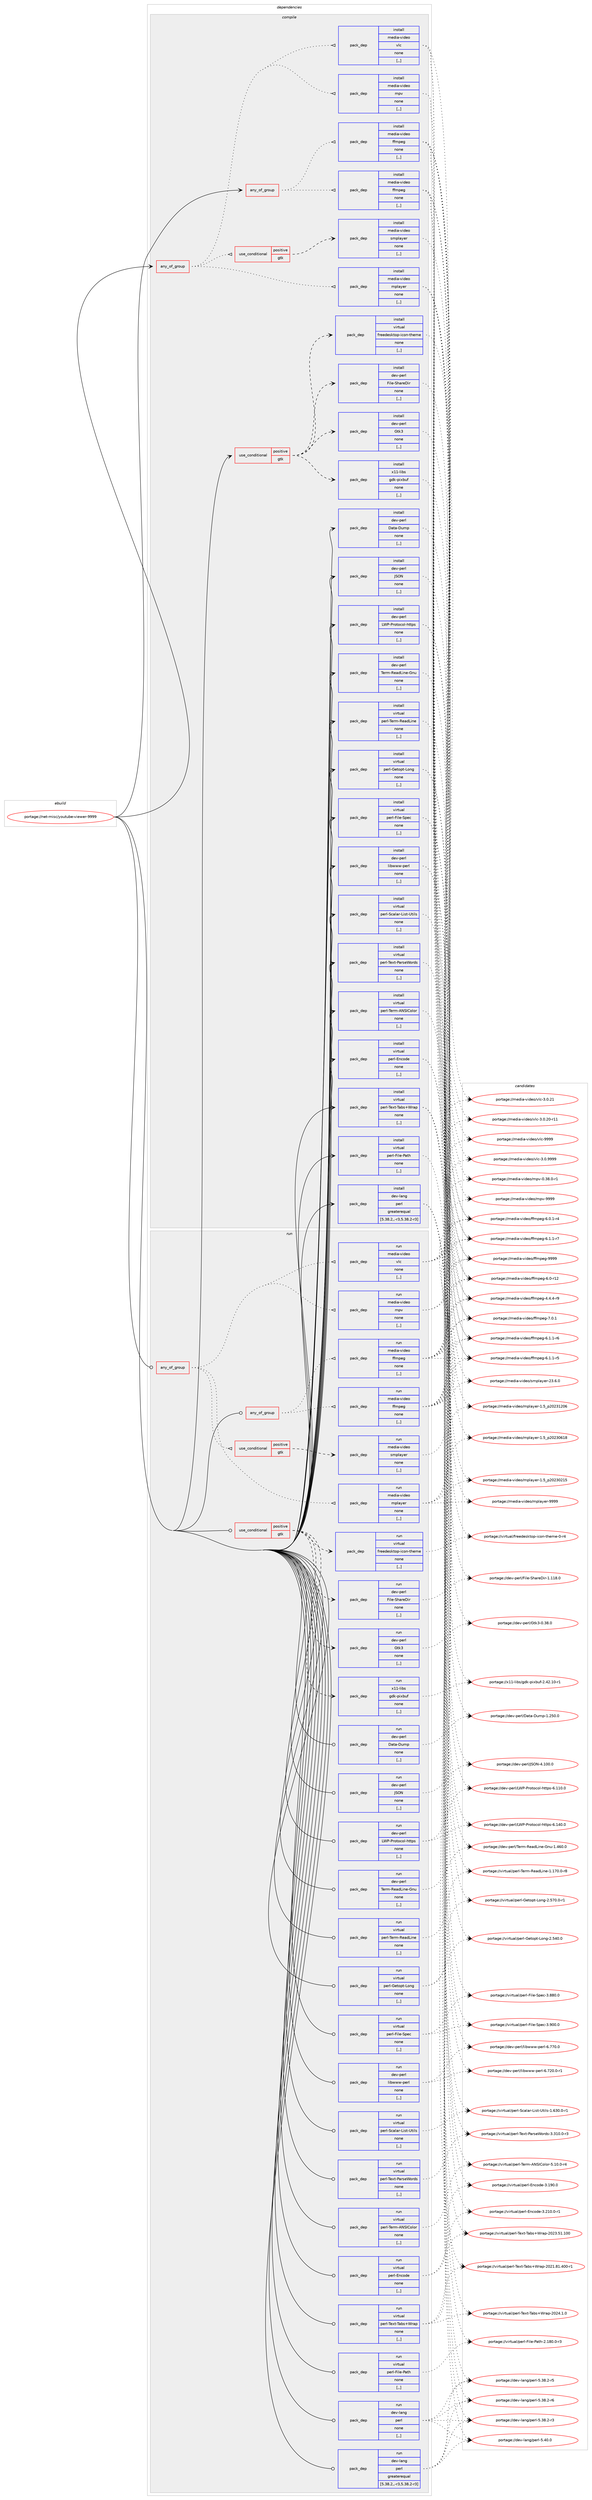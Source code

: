 digraph prolog {

# *************
# Graph options
# *************

newrank=true;
concentrate=true;
compound=true;
graph [rankdir=LR,fontname=Helvetica,fontsize=10,ranksep=1.5];#, ranksep=2.5, nodesep=0.2];
edge  [arrowhead=vee];
node  [fontname=Helvetica,fontsize=10];

# **********
# The ebuild
# **********

subgraph cluster_leftcol {
color=gray;
label=<<i>ebuild</i>>;
id [label="portage://net-misc/youtube-viewer-9999", color=red, width=4, href="../net-misc/youtube-viewer-9999.svg"];
}

# ****************
# The dependencies
# ****************

subgraph cluster_midcol {
color=gray;
label=<<i>dependencies</i>>;
subgraph cluster_compile {
fillcolor="#eeeeee";
style=filled;
label=<<i>compile</i>>;
subgraph any2546 {
dependency376221 [label=<<TABLE BORDER="0" CELLBORDER="1" CELLSPACING="0" CELLPADDING="4"><TR><TD CELLPADDING="10">any_of_group</TD></TR></TABLE>>, shape=none, color=red];subgraph pack274349 {
dependency376222 [label=<<TABLE BORDER="0" CELLBORDER="1" CELLSPACING="0" CELLPADDING="4" WIDTH="220"><TR><TD ROWSPAN="6" CELLPADDING="30">pack_dep</TD></TR><TR><TD WIDTH="110">install</TD></TR><TR><TD>media-video</TD></TR><TR><TD>ffmpeg</TD></TR><TR><TD>none</TD></TR><TR><TD>[,,]</TD></TR></TABLE>>, shape=none, color=blue];
}
dependency376221:e -> dependency376222:w [weight=20,style="dotted",arrowhead="oinv"];
subgraph pack274350 {
dependency376223 [label=<<TABLE BORDER="0" CELLBORDER="1" CELLSPACING="0" CELLPADDING="4" WIDTH="220"><TR><TD ROWSPAN="6" CELLPADDING="30">pack_dep</TD></TR><TR><TD WIDTH="110">install</TD></TR><TR><TD>media-video</TD></TR><TR><TD>ffmpeg</TD></TR><TR><TD>none</TD></TR><TR><TD>[,,]</TD></TR></TABLE>>, shape=none, color=blue];
}
dependency376221:e -> dependency376223:w [weight=20,style="dotted",arrowhead="oinv"];
}
id:e -> dependency376221:w [weight=20,style="solid",arrowhead="vee"];
subgraph any2547 {
dependency376224 [label=<<TABLE BORDER="0" CELLBORDER="1" CELLSPACING="0" CELLPADDING="4"><TR><TD CELLPADDING="10">any_of_group</TD></TR></TABLE>>, shape=none, color=red];subgraph pack274351 {
dependency376225 [label=<<TABLE BORDER="0" CELLBORDER="1" CELLSPACING="0" CELLPADDING="4" WIDTH="220"><TR><TD ROWSPAN="6" CELLPADDING="30">pack_dep</TD></TR><TR><TD WIDTH="110">install</TD></TR><TR><TD>media-video</TD></TR><TR><TD>mpv</TD></TR><TR><TD>none</TD></TR><TR><TD>[,,]</TD></TR></TABLE>>, shape=none, color=blue];
}
dependency376224:e -> dependency376225:w [weight=20,style="dotted",arrowhead="oinv"];
subgraph pack274352 {
dependency376226 [label=<<TABLE BORDER="0" CELLBORDER="1" CELLSPACING="0" CELLPADDING="4" WIDTH="220"><TR><TD ROWSPAN="6" CELLPADDING="30">pack_dep</TD></TR><TR><TD WIDTH="110">install</TD></TR><TR><TD>media-video</TD></TR><TR><TD>mplayer</TD></TR><TR><TD>none</TD></TR><TR><TD>[,,]</TD></TR></TABLE>>, shape=none, color=blue];
}
dependency376224:e -> dependency376226:w [weight=20,style="dotted",arrowhead="oinv"];
subgraph pack274353 {
dependency376227 [label=<<TABLE BORDER="0" CELLBORDER="1" CELLSPACING="0" CELLPADDING="4" WIDTH="220"><TR><TD ROWSPAN="6" CELLPADDING="30">pack_dep</TD></TR><TR><TD WIDTH="110">install</TD></TR><TR><TD>media-video</TD></TR><TR><TD>vlc</TD></TR><TR><TD>none</TD></TR><TR><TD>[,,]</TD></TR></TABLE>>, shape=none, color=blue];
}
dependency376224:e -> dependency376227:w [weight=20,style="dotted",arrowhead="oinv"];
subgraph cond99135 {
dependency376228 [label=<<TABLE BORDER="0" CELLBORDER="1" CELLSPACING="0" CELLPADDING="4"><TR><TD ROWSPAN="3" CELLPADDING="10">use_conditional</TD></TR><TR><TD>positive</TD></TR><TR><TD>gtk</TD></TR></TABLE>>, shape=none, color=red];
subgraph pack274354 {
dependency376229 [label=<<TABLE BORDER="0" CELLBORDER="1" CELLSPACING="0" CELLPADDING="4" WIDTH="220"><TR><TD ROWSPAN="6" CELLPADDING="30">pack_dep</TD></TR><TR><TD WIDTH="110">install</TD></TR><TR><TD>media-video</TD></TR><TR><TD>smplayer</TD></TR><TR><TD>none</TD></TR><TR><TD>[,,]</TD></TR></TABLE>>, shape=none, color=blue];
}
dependency376228:e -> dependency376229:w [weight=20,style="dashed",arrowhead="vee"];
}
dependency376224:e -> dependency376228:w [weight=20,style="dotted",arrowhead="oinv"];
}
id:e -> dependency376224:w [weight=20,style="solid",arrowhead="vee"];
subgraph cond99136 {
dependency376230 [label=<<TABLE BORDER="0" CELLBORDER="1" CELLSPACING="0" CELLPADDING="4"><TR><TD ROWSPAN="3" CELLPADDING="10">use_conditional</TD></TR><TR><TD>positive</TD></TR><TR><TD>gtk</TD></TR></TABLE>>, shape=none, color=red];
subgraph pack274355 {
dependency376231 [label=<<TABLE BORDER="0" CELLBORDER="1" CELLSPACING="0" CELLPADDING="4" WIDTH="220"><TR><TD ROWSPAN="6" CELLPADDING="30">pack_dep</TD></TR><TR><TD WIDTH="110">install</TD></TR><TR><TD>dev-perl</TD></TR><TR><TD>Gtk3</TD></TR><TR><TD>none</TD></TR><TR><TD>[,,]</TD></TR></TABLE>>, shape=none, color=blue];
}
dependency376230:e -> dependency376231:w [weight=20,style="dashed",arrowhead="vee"];
subgraph pack274356 {
dependency376232 [label=<<TABLE BORDER="0" CELLBORDER="1" CELLSPACING="0" CELLPADDING="4" WIDTH="220"><TR><TD ROWSPAN="6" CELLPADDING="30">pack_dep</TD></TR><TR><TD WIDTH="110">install</TD></TR><TR><TD>dev-perl</TD></TR><TR><TD>File-ShareDir</TD></TR><TR><TD>none</TD></TR><TR><TD>[,,]</TD></TR></TABLE>>, shape=none, color=blue];
}
dependency376230:e -> dependency376232:w [weight=20,style="dashed",arrowhead="vee"];
subgraph pack274357 {
dependency376233 [label=<<TABLE BORDER="0" CELLBORDER="1" CELLSPACING="0" CELLPADDING="4" WIDTH="220"><TR><TD ROWSPAN="6" CELLPADDING="30">pack_dep</TD></TR><TR><TD WIDTH="110">install</TD></TR><TR><TD>virtual</TD></TR><TR><TD>freedesktop-icon-theme</TD></TR><TR><TD>none</TD></TR><TR><TD>[,,]</TD></TR></TABLE>>, shape=none, color=blue];
}
dependency376230:e -> dependency376233:w [weight=20,style="dashed",arrowhead="vee"];
subgraph pack274358 {
dependency376234 [label=<<TABLE BORDER="0" CELLBORDER="1" CELLSPACING="0" CELLPADDING="4" WIDTH="220"><TR><TD ROWSPAN="6" CELLPADDING="30">pack_dep</TD></TR><TR><TD WIDTH="110">install</TD></TR><TR><TD>x11-libs</TD></TR><TR><TD>gdk-pixbuf</TD></TR><TR><TD>none</TD></TR><TR><TD>[,,]</TD></TR></TABLE>>, shape=none, color=blue];
}
dependency376230:e -> dependency376234:w [weight=20,style="dashed",arrowhead="vee"];
}
id:e -> dependency376230:w [weight=20,style="solid",arrowhead="vee"];
subgraph pack274359 {
dependency376235 [label=<<TABLE BORDER="0" CELLBORDER="1" CELLSPACING="0" CELLPADDING="4" WIDTH="220"><TR><TD ROWSPAN="6" CELLPADDING="30">pack_dep</TD></TR><TR><TD WIDTH="110">install</TD></TR><TR><TD>dev-lang</TD></TR><TR><TD>perl</TD></TR><TR><TD>greaterequal</TD></TR><TR><TD>[5.38.2,,-r3,5.38.2-r3]</TD></TR></TABLE>>, shape=none, color=blue];
}
id:e -> dependency376235:w [weight=20,style="solid",arrowhead="vee"];
subgraph pack274360 {
dependency376236 [label=<<TABLE BORDER="0" CELLBORDER="1" CELLSPACING="0" CELLPADDING="4" WIDTH="220"><TR><TD ROWSPAN="6" CELLPADDING="30">pack_dep</TD></TR><TR><TD WIDTH="110">install</TD></TR><TR><TD>dev-perl</TD></TR><TR><TD>Data-Dump</TD></TR><TR><TD>none</TD></TR><TR><TD>[,,]</TD></TR></TABLE>>, shape=none, color=blue];
}
id:e -> dependency376236:w [weight=20,style="solid",arrowhead="vee"];
subgraph pack274361 {
dependency376237 [label=<<TABLE BORDER="0" CELLBORDER="1" CELLSPACING="0" CELLPADDING="4" WIDTH="220"><TR><TD ROWSPAN="6" CELLPADDING="30">pack_dep</TD></TR><TR><TD WIDTH="110">install</TD></TR><TR><TD>dev-perl</TD></TR><TR><TD>JSON</TD></TR><TR><TD>none</TD></TR><TR><TD>[,,]</TD></TR></TABLE>>, shape=none, color=blue];
}
id:e -> dependency376237:w [weight=20,style="solid",arrowhead="vee"];
subgraph pack274362 {
dependency376238 [label=<<TABLE BORDER="0" CELLBORDER="1" CELLSPACING="0" CELLPADDING="4" WIDTH="220"><TR><TD ROWSPAN="6" CELLPADDING="30">pack_dep</TD></TR><TR><TD WIDTH="110">install</TD></TR><TR><TD>dev-perl</TD></TR><TR><TD>LWP-Protocol-https</TD></TR><TR><TD>none</TD></TR><TR><TD>[,,]</TD></TR></TABLE>>, shape=none, color=blue];
}
id:e -> dependency376238:w [weight=20,style="solid",arrowhead="vee"];
subgraph pack274363 {
dependency376239 [label=<<TABLE BORDER="0" CELLBORDER="1" CELLSPACING="0" CELLPADDING="4" WIDTH="220"><TR><TD ROWSPAN="6" CELLPADDING="30">pack_dep</TD></TR><TR><TD WIDTH="110">install</TD></TR><TR><TD>dev-perl</TD></TR><TR><TD>Term-ReadLine-Gnu</TD></TR><TR><TD>none</TD></TR><TR><TD>[,,]</TD></TR></TABLE>>, shape=none, color=blue];
}
id:e -> dependency376239:w [weight=20,style="solid",arrowhead="vee"];
subgraph pack274364 {
dependency376240 [label=<<TABLE BORDER="0" CELLBORDER="1" CELLSPACING="0" CELLPADDING="4" WIDTH="220"><TR><TD ROWSPAN="6" CELLPADDING="30">pack_dep</TD></TR><TR><TD WIDTH="110">install</TD></TR><TR><TD>dev-perl</TD></TR><TR><TD>libwww-perl</TD></TR><TR><TD>none</TD></TR><TR><TD>[,,]</TD></TR></TABLE>>, shape=none, color=blue];
}
id:e -> dependency376240:w [weight=20,style="solid",arrowhead="vee"];
subgraph pack274365 {
dependency376241 [label=<<TABLE BORDER="0" CELLBORDER="1" CELLSPACING="0" CELLPADDING="4" WIDTH="220"><TR><TD ROWSPAN="6" CELLPADDING="30">pack_dep</TD></TR><TR><TD WIDTH="110">install</TD></TR><TR><TD>virtual</TD></TR><TR><TD>perl-Encode</TD></TR><TR><TD>none</TD></TR><TR><TD>[,,]</TD></TR></TABLE>>, shape=none, color=blue];
}
id:e -> dependency376241:w [weight=20,style="solid",arrowhead="vee"];
subgraph pack274366 {
dependency376242 [label=<<TABLE BORDER="0" CELLBORDER="1" CELLSPACING="0" CELLPADDING="4" WIDTH="220"><TR><TD ROWSPAN="6" CELLPADDING="30">pack_dep</TD></TR><TR><TD WIDTH="110">install</TD></TR><TR><TD>virtual</TD></TR><TR><TD>perl-File-Path</TD></TR><TR><TD>none</TD></TR><TR><TD>[,,]</TD></TR></TABLE>>, shape=none, color=blue];
}
id:e -> dependency376242:w [weight=20,style="solid",arrowhead="vee"];
subgraph pack274367 {
dependency376243 [label=<<TABLE BORDER="0" CELLBORDER="1" CELLSPACING="0" CELLPADDING="4" WIDTH="220"><TR><TD ROWSPAN="6" CELLPADDING="30">pack_dep</TD></TR><TR><TD WIDTH="110">install</TD></TR><TR><TD>virtual</TD></TR><TR><TD>perl-File-Spec</TD></TR><TR><TD>none</TD></TR><TR><TD>[,,]</TD></TR></TABLE>>, shape=none, color=blue];
}
id:e -> dependency376243:w [weight=20,style="solid",arrowhead="vee"];
subgraph pack274368 {
dependency376244 [label=<<TABLE BORDER="0" CELLBORDER="1" CELLSPACING="0" CELLPADDING="4" WIDTH="220"><TR><TD ROWSPAN="6" CELLPADDING="30">pack_dep</TD></TR><TR><TD WIDTH="110">install</TD></TR><TR><TD>virtual</TD></TR><TR><TD>perl-Getopt-Long</TD></TR><TR><TD>none</TD></TR><TR><TD>[,,]</TD></TR></TABLE>>, shape=none, color=blue];
}
id:e -> dependency376244:w [weight=20,style="solid",arrowhead="vee"];
subgraph pack274369 {
dependency376245 [label=<<TABLE BORDER="0" CELLBORDER="1" CELLSPACING="0" CELLPADDING="4" WIDTH="220"><TR><TD ROWSPAN="6" CELLPADDING="30">pack_dep</TD></TR><TR><TD WIDTH="110">install</TD></TR><TR><TD>virtual</TD></TR><TR><TD>perl-Scalar-List-Utils</TD></TR><TR><TD>none</TD></TR><TR><TD>[,,]</TD></TR></TABLE>>, shape=none, color=blue];
}
id:e -> dependency376245:w [weight=20,style="solid",arrowhead="vee"];
subgraph pack274370 {
dependency376246 [label=<<TABLE BORDER="0" CELLBORDER="1" CELLSPACING="0" CELLPADDING="4" WIDTH="220"><TR><TD ROWSPAN="6" CELLPADDING="30">pack_dep</TD></TR><TR><TD WIDTH="110">install</TD></TR><TR><TD>virtual</TD></TR><TR><TD>perl-Term-ANSIColor</TD></TR><TR><TD>none</TD></TR><TR><TD>[,,]</TD></TR></TABLE>>, shape=none, color=blue];
}
id:e -> dependency376246:w [weight=20,style="solid",arrowhead="vee"];
subgraph pack274371 {
dependency376247 [label=<<TABLE BORDER="0" CELLBORDER="1" CELLSPACING="0" CELLPADDING="4" WIDTH="220"><TR><TD ROWSPAN="6" CELLPADDING="30">pack_dep</TD></TR><TR><TD WIDTH="110">install</TD></TR><TR><TD>virtual</TD></TR><TR><TD>perl-Term-ReadLine</TD></TR><TR><TD>none</TD></TR><TR><TD>[,,]</TD></TR></TABLE>>, shape=none, color=blue];
}
id:e -> dependency376247:w [weight=20,style="solid",arrowhead="vee"];
subgraph pack274372 {
dependency376248 [label=<<TABLE BORDER="0" CELLBORDER="1" CELLSPACING="0" CELLPADDING="4" WIDTH="220"><TR><TD ROWSPAN="6" CELLPADDING="30">pack_dep</TD></TR><TR><TD WIDTH="110">install</TD></TR><TR><TD>virtual</TD></TR><TR><TD>perl-Text-ParseWords</TD></TR><TR><TD>none</TD></TR><TR><TD>[,,]</TD></TR></TABLE>>, shape=none, color=blue];
}
id:e -> dependency376248:w [weight=20,style="solid",arrowhead="vee"];
subgraph pack274373 {
dependency376249 [label=<<TABLE BORDER="0" CELLBORDER="1" CELLSPACING="0" CELLPADDING="4" WIDTH="220"><TR><TD ROWSPAN="6" CELLPADDING="30">pack_dep</TD></TR><TR><TD WIDTH="110">install</TD></TR><TR><TD>virtual</TD></TR><TR><TD>perl-Text-Tabs+Wrap</TD></TR><TR><TD>none</TD></TR><TR><TD>[,,]</TD></TR></TABLE>>, shape=none, color=blue];
}
id:e -> dependency376249:w [weight=20,style="solid",arrowhead="vee"];
}
subgraph cluster_compileandrun {
fillcolor="#eeeeee";
style=filled;
label=<<i>compile and run</i>>;
}
subgraph cluster_run {
fillcolor="#eeeeee";
style=filled;
label=<<i>run</i>>;
subgraph any2548 {
dependency376250 [label=<<TABLE BORDER="0" CELLBORDER="1" CELLSPACING="0" CELLPADDING="4"><TR><TD CELLPADDING="10">any_of_group</TD></TR></TABLE>>, shape=none, color=red];subgraph pack274374 {
dependency376251 [label=<<TABLE BORDER="0" CELLBORDER="1" CELLSPACING="0" CELLPADDING="4" WIDTH="220"><TR><TD ROWSPAN="6" CELLPADDING="30">pack_dep</TD></TR><TR><TD WIDTH="110">run</TD></TR><TR><TD>media-video</TD></TR><TR><TD>ffmpeg</TD></TR><TR><TD>none</TD></TR><TR><TD>[,,]</TD></TR></TABLE>>, shape=none, color=blue];
}
dependency376250:e -> dependency376251:w [weight=20,style="dotted",arrowhead="oinv"];
subgraph pack274375 {
dependency376252 [label=<<TABLE BORDER="0" CELLBORDER="1" CELLSPACING="0" CELLPADDING="4" WIDTH="220"><TR><TD ROWSPAN="6" CELLPADDING="30">pack_dep</TD></TR><TR><TD WIDTH="110">run</TD></TR><TR><TD>media-video</TD></TR><TR><TD>ffmpeg</TD></TR><TR><TD>none</TD></TR><TR><TD>[,,]</TD></TR></TABLE>>, shape=none, color=blue];
}
dependency376250:e -> dependency376252:w [weight=20,style="dotted",arrowhead="oinv"];
}
id:e -> dependency376250:w [weight=20,style="solid",arrowhead="odot"];
subgraph any2549 {
dependency376253 [label=<<TABLE BORDER="0" CELLBORDER="1" CELLSPACING="0" CELLPADDING="4"><TR><TD CELLPADDING="10">any_of_group</TD></TR></TABLE>>, shape=none, color=red];subgraph pack274376 {
dependency376254 [label=<<TABLE BORDER="0" CELLBORDER="1" CELLSPACING="0" CELLPADDING="4" WIDTH="220"><TR><TD ROWSPAN="6" CELLPADDING="30">pack_dep</TD></TR><TR><TD WIDTH="110">run</TD></TR><TR><TD>media-video</TD></TR><TR><TD>mpv</TD></TR><TR><TD>none</TD></TR><TR><TD>[,,]</TD></TR></TABLE>>, shape=none, color=blue];
}
dependency376253:e -> dependency376254:w [weight=20,style="dotted",arrowhead="oinv"];
subgraph pack274377 {
dependency376255 [label=<<TABLE BORDER="0" CELLBORDER="1" CELLSPACING="0" CELLPADDING="4" WIDTH="220"><TR><TD ROWSPAN="6" CELLPADDING="30">pack_dep</TD></TR><TR><TD WIDTH="110">run</TD></TR><TR><TD>media-video</TD></TR><TR><TD>mplayer</TD></TR><TR><TD>none</TD></TR><TR><TD>[,,]</TD></TR></TABLE>>, shape=none, color=blue];
}
dependency376253:e -> dependency376255:w [weight=20,style="dotted",arrowhead="oinv"];
subgraph pack274378 {
dependency376256 [label=<<TABLE BORDER="0" CELLBORDER="1" CELLSPACING="0" CELLPADDING="4" WIDTH="220"><TR><TD ROWSPAN="6" CELLPADDING="30">pack_dep</TD></TR><TR><TD WIDTH="110">run</TD></TR><TR><TD>media-video</TD></TR><TR><TD>vlc</TD></TR><TR><TD>none</TD></TR><TR><TD>[,,]</TD></TR></TABLE>>, shape=none, color=blue];
}
dependency376253:e -> dependency376256:w [weight=20,style="dotted",arrowhead="oinv"];
subgraph cond99137 {
dependency376257 [label=<<TABLE BORDER="0" CELLBORDER="1" CELLSPACING="0" CELLPADDING="4"><TR><TD ROWSPAN="3" CELLPADDING="10">use_conditional</TD></TR><TR><TD>positive</TD></TR><TR><TD>gtk</TD></TR></TABLE>>, shape=none, color=red];
subgraph pack274379 {
dependency376258 [label=<<TABLE BORDER="0" CELLBORDER="1" CELLSPACING="0" CELLPADDING="4" WIDTH="220"><TR><TD ROWSPAN="6" CELLPADDING="30">pack_dep</TD></TR><TR><TD WIDTH="110">run</TD></TR><TR><TD>media-video</TD></TR><TR><TD>smplayer</TD></TR><TR><TD>none</TD></TR><TR><TD>[,,]</TD></TR></TABLE>>, shape=none, color=blue];
}
dependency376257:e -> dependency376258:w [weight=20,style="dashed",arrowhead="vee"];
}
dependency376253:e -> dependency376257:w [weight=20,style="dotted",arrowhead="oinv"];
}
id:e -> dependency376253:w [weight=20,style="solid",arrowhead="odot"];
subgraph cond99138 {
dependency376259 [label=<<TABLE BORDER="0" CELLBORDER="1" CELLSPACING="0" CELLPADDING="4"><TR><TD ROWSPAN="3" CELLPADDING="10">use_conditional</TD></TR><TR><TD>positive</TD></TR><TR><TD>gtk</TD></TR></TABLE>>, shape=none, color=red];
subgraph pack274380 {
dependency376260 [label=<<TABLE BORDER="0" CELLBORDER="1" CELLSPACING="0" CELLPADDING="4" WIDTH="220"><TR><TD ROWSPAN="6" CELLPADDING="30">pack_dep</TD></TR><TR><TD WIDTH="110">run</TD></TR><TR><TD>dev-perl</TD></TR><TR><TD>Gtk3</TD></TR><TR><TD>none</TD></TR><TR><TD>[,,]</TD></TR></TABLE>>, shape=none, color=blue];
}
dependency376259:e -> dependency376260:w [weight=20,style="dashed",arrowhead="vee"];
subgraph pack274381 {
dependency376261 [label=<<TABLE BORDER="0" CELLBORDER="1" CELLSPACING="0" CELLPADDING="4" WIDTH="220"><TR><TD ROWSPAN="6" CELLPADDING="30">pack_dep</TD></TR><TR><TD WIDTH="110">run</TD></TR><TR><TD>dev-perl</TD></TR><TR><TD>File-ShareDir</TD></TR><TR><TD>none</TD></TR><TR><TD>[,,]</TD></TR></TABLE>>, shape=none, color=blue];
}
dependency376259:e -> dependency376261:w [weight=20,style="dashed",arrowhead="vee"];
subgraph pack274382 {
dependency376262 [label=<<TABLE BORDER="0" CELLBORDER="1" CELLSPACING="0" CELLPADDING="4" WIDTH="220"><TR><TD ROWSPAN="6" CELLPADDING="30">pack_dep</TD></TR><TR><TD WIDTH="110">run</TD></TR><TR><TD>virtual</TD></TR><TR><TD>freedesktop-icon-theme</TD></TR><TR><TD>none</TD></TR><TR><TD>[,,]</TD></TR></TABLE>>, shape=none, color=blue];
}
dependency376259:e -> dependency376262:w [weight=20,style="dashed",arrowhead="vee"];
subgraph pack274383 {
dependency376263 [label=<<TABLE BORDER="0" CELLBORDER="1" CELLSPACING="0" CELLPADDING="4" WIDTH="220"><TR><TD ROWSPAN="6" CELLPADDING="30">pack_dep</TD></TR><TR><TD WIDTH="110">run</TD></TR><TR><TD>x11-libs</TD></TR><TR><TD>gdk-pixbuf</TD></TR><TR><TD>none</TD></TR><TR><TD>[,,]</TD></TR></TABLE>>, shape=none, color=blue];
}
dependency376259:e -> dependency376263:w [weight=20,style="dashed",arrowhead="vee"];
}
id:e -> dependency376259:w [weight=20,style="solid",arrowhead="odot"];
subgraph pack274384 {
dependency376264 [label=<<TABLE BORDER="0" CELLBORDER="1" CELLSPACING="0" CELLPADDING="4" WIDTH="220"><TR><TD ROWSPAN="6" CELLPADDING="30">pack_dep</TD></TR><TR><TD WIDTH="110">run</TD></TR><TR><TD>dev-lang</TD></TR><TR><TD>perl</TD></TR><TR><TD>greaterequal</TD></TR><TR><TD>[5.38.2,,-r3,5.38.2-r3]</TD></TR></TABLE>>, shape=none, color=blue];
}
id:e -> dependency376264:w [weight=20,style="solid",arrowhead="odot"];
subgraph pack274385 {
dependency376265 [label=<<TABLE BORDER="0" CELLBORDER="1" CELLSPACING="0" CELLPADDING="4" WIDTH="220"><TR><TD ROWSPAN="6" CELLPADDING="30">pack_dep</TD></TR><TR><TD WIDTH="110">run</TD></TR><TR><TD>dev-lang</TD></TR><TR><TD>perl</TD></TR><TR><TD>none</TD></TR><TR><TD>[,,]</TD></TR></TABLE>>, shape=none, color=blue];
}
id:e -> dependency376265:w [weight=20,style="solid",arrowhead="odot"];
subgraph pack274386 {
dependency376266 [label=<<TABLE BORDER="0" CELLBORDER="1" CELLSPACING="0" CELLPADDING="4" WIDTH="220"><TR><TD ROWSPAN="6" CELLPADDING="30">pack_dep</TD></TR><TR><TD WIDTH="110">run</TD></TR><TR><TD>dev-perl</TD></TR><TR><TD>Data-Dump</TD></TR><TR><TD>none</TD></TR><TR><TD>[,,]</TD></TR></TABLE>>, shape=none, color=blue];
}
id:e -> dependency376266:w [weight=20,style="solid",arrowhead="odot"];
subgraph pack274387 {
dependency376267 [label=<<TABLE BORDER="0" CELLBORDER="1" CELLSPACING="0" CELLPADDING="4" WIDTH="220"><TR><TD ROWSPAN="6" CELLPADDING="30">pack_dep</TD></TR><TR><TD WIDTH="110">run</TD></TR><TR><TD>dev-perl</TD></TR><TR><TD>JSON</TD></TR><TR><TD>none</TD></TR><TR><TD>[,,]</TD></TR></TABLE>>, shape=none, color=blue];
}
id:e -> dependency376267:w [weight=20,style="solid",arrowhead="odot"];
subgraph pack274388 {
dependency376268 [label=<<TABLE BORDER="0" CELLBORDER="1" CELLSPACING="0" CELLPADDING="4" WIDTH="220"><TR><TD ROWSPAN="6" CELLPADDING="30">pack_dep</TD></TR><TR><TD WIDTH="110">run</TD></TR><TR><TD>dev-perl</TD></TR><TR><TD>LWP-Protocol-https</TD></TR><TR><TD>none</TD></TR><TR><TD>[,,]</TD></TR></TABLE>>, shape=none, color=blue];
}
id:e -> dependency376268:w [weight=20,style="solid",arrowhead="odot"];
subgraph pack274389 {
dependency376269 [label=<<TABLE BORDER="0" CELLBORDER="1" CELLSPACING="0" CELLPADDING="4" WIDTH="220"><TR><TD ROWSPAN="6" CELLPADDING="30">pack_dep</TD></TR><TR><TD WIDTH="110">run</TD></TR><TR><TD>dev-perl</TD></TR><TR><TD>Term-ReadLine-Gnu</TD></TR><TR><TD>none</TD></TR><TR><TD>[,,]</TD></TR></TABLE>>, shape=none, color=blue];
}
id:e -> dependency376269:w [weight=20,style="solid",arrowhead="odot"];
subgraph pack274390 {
dependency376270 [label=<<TABLE BORDER="0" CELLBORDER="1" CELLSPACING="0" CELLPADDING="4" WIDTH="220"><TR><TD ROWSPAN="6" CELLPADDING="30">pack_dep</TD></TR><TR><TD WIDTH="110">run</TD></TR><TR><TD>dev-perl</TD></TR><TR><TD>libwww-perl</TD></TR><TR><TD>none</TD></TR><TR><TD>[,,]</TD></TR></TABLE>>, shape=none, color=blue];
}
id:e -> dependency376270:w [weight=20,style="solid",arrowhead="odot"];
subgraph pack274391 {
dependency376271 [label=<<TABLE BORDER="0" CELLBORDER="1" CELLSPACING="0" CELLPADDING="4" WIDTH="220"><TR><TD ROWSPAN="6" CELLPADDING="30">pack_dep</TD></TR><TR><TD WIDTH="110">run</TD></TR><TR><TD>virtual</TD></TR><TR><TD>perl-Encode</TD></TR><TR><TD>none</TD></TR><TR><TD>[,,]</TD></TR></TABLE>>, shape=none, color=blue];
}
id:e -> dependency376271:w [weight=20,style="solid",arrowhead="odot"];
subgraph pack274392 {
dependency376272 [label=<<TABLE BORDER="0" CELLBORDER="1" CELLSPACING="0" CELLPADDING="4" WIDTH="220"><TR><TD ROWSPAN="6" CELLPADDING="30">pack_dep</TD></TR><TR><TD WIDTH="110">run</TD></TR><TR><TD>virtual</TD></TR><TR><TD>perl-File-Path</TD></TR><TR><TD>none</TD></TR><TR><TD>[,,]</TD></TR></TABLE>>, shape=none, color=blue];
}
id:e -> dependency376272:w [weight=20,style="solid",arrowhead="odot"];
subgraph pack274393 {
dependency376273 [label=<<TABLE BORDER="0" CELLBORDER="1" CELLSPACING="0" CELLPADDING="4" WIDTH="220"><TR><TD ROWSPAN="6" CELLPADDING="30">pack_dep</TD></TR><TR><TD WIDTH="110">run</TD></TR><TR><TD>virtual</TD></TR><TR><TD>perl-File-Spec</TD></TR><TR><TD>none</TD></TR><TR><TD>[,,]</TD></TR></TABLE>>, shape=none, color=blue];
}
id:e -> dependency376273:w [weight=20,style="solid",arrowhead="odot"];
subgraph pack274394 {
dependency376274 [label=<<TABLE BORDER="0" CELLBORDER="1" CELLSPACING="0" CELLPADDING="4" WIDTH="220"><TR><TD ROWSPAN="6" CELLPADDING="30">pack_dep</TD></TR><TR><TD WIDTH="110">run</TD></TR><TR><TD>virtual</TD></TR><TR><TD>perl-Getopt-Long</TD></TR><TR><TD>none</TD></TR><TR><TD>[,,]</TD></TR></TABLE>>, shape=none, color=blue];
}
id:e -> dependency376274:w [weight=20,style="solid",arrowhead="odot"];
subgraph pack274395 {
dependency376275 [label=<<TABLE BORDER="0" CELLBORDER="1" CELLSPACING="0" CELLPADDING="4" WIDTH="220"><TR><TD ROWSPAN="6" CELLPADDING="30">pack_dep</TD></TR><TR><TD WIDTH="110">run</TD></TR><TR><TD>virtual</TD></TR><TR><TD>perl-Scalar-List-Utils</TD></TR><TR><TD>none</TD></TR><TR><TD>[,,]</TD></TR></TABLE>>, shape=none, color=blue];
}
id:e -> dependency376275:w [weight=20,style="solid",arrowhead="odot"];
subgraph pack274396 {
dependency376276 [label=<<TABLE BORDER="0" CELLBORDER="1" CELLSPACING="0" CELLPADDING="4" WIDTH="220"><TR><TD ROWSPAN="6" CELLPADDING="30">pack_dep</TD></TR><TR><TD WIDTH="110">run</TD></TR><TR><TD>virtual</TD></TR><TR><TD>perl-Term-ANSIColor</TD></TR><TR><TD>none</TD></TR><TR><TD>[,,]</TD></TR></TABLE>>, shape=none, color=blue];
}
id:e -> dependency376276:w [weight=20,style="solid",arrowhead="odot"];
subgraph pack274397 {
dependency376277 [label=<<TABLE BORDER="0" CELLBORDER="1" CELLSPACING="0" CELLPADDING="4" WIDTH="220"><TR><TD ROWSPAN="6" CELLPADDING="30">pack_dep</TD></TR><TR><TD WIDTH="110">run</TD></TR><TR><TD>virtual</TD></TR><TR><TD>perl-Term-ReadLine</TD></TR><TR><TD>none</TD></TR><TR><TD>[,,]</TD></TR></TABLE>>, shape=none, color=blue];
}
id:e -> dependency376277:w [weight=20,style="solid",arrowhead="odot"];
subgraph pack274398 {
dependency376278 [label=<<TABLE BORDER="0" CELLBORDER="1" CELLSPACING="0" CELLPADDING="4" WIDTH="220"><TR><TD ROWSPAN="6" CELLPADDING="30">pack_dep</TD></TR><TR><TD WIDTH="110">run</TD></TR><TR><TD>virtual</TD></TR><TR><TD>perl-Text-ParseWords</TD></TR><TR><TD>none</TD></TR><TR><TD>[,,]</TD></TR></TABLE>>, shape=none, color=blue];
}
id:e -> dependency376278:w [weight=20,style="solid",arrowhead="odot"];
subgraph pack274399 {
dependency376279 [label=<<TABLE BORDER="0" CELLBORDER="1" CELLSPACING="0" CELLPADDING="4" WIDTH="220"><TR><TD ROWSPAN="6" CELLPADDING="30">pack_dep</TD></TR><TR><TD WIDTH="110">run</TD></TR><TR><TD>virtual</TD></TR><TR><TD>perl-Text-Tabs+Wrap</TD></TR><TR><TD>none</TD></TR><TR><TD>[,,]</TD></TR></TABLE>>, shape=none, color=blue];
}
id:e -> dependency376279:w [weight=20,style="solid",arrowhead="odot"];
}
}

# **************
# The candidates
# **************

subgraph cluster_choices {
rank=same;
color=gray;
label=<<i>candidates</i>>;

subgraph choice274349 {
color=black;
nodesep=1;
choice1091011001059745118105100101111471021021091121011034557575757 [label="portage://media-video/ffmpeg-9999", color=red, width=4,href="../media-video/ffmpeg-9999.svg"];
choice109101100105974511810510010111147102102109112101103455546484649 [label="portage://media-video/ffmpeg-7.0.1", color=red, width=4,href="../media-video/ffmpeg-7.0.1.svg"];
choice1091011001059745118105100101111471021021091121011034554464946494511455 [label="portage://media-video/ffmpeg-6.1.1-r7", color=red, width=4,href="../media-video/ffmpeg-6.1.1-r7.svg"];
choice1091011001059745118105100101111471021021091121011034554464946494511454 [label="portage://media-video/ffmpeg-6.1.1-r6", color=red, width=4,href="../media-video/ffmpeg-6.1.1-r6.svg"];
choice1091011001059745118105100101111471021021091121011034554464946494511453 [label="portage://media-video/ffmpeg-6.1.1-r5", color=red, width=4,href="../media-video/ffmpeg-6.1.1-r5.svg"];
choice1091011001059745118105100101111471021021091121011034554464846494511452 [label="portage://media-video/ffmpeg-6.0.1-r4", color=red, width=4,href="../media-video/ffmpeg-6.0.1-r4.svg"];
choice10910110010597451181051001011114710210210911210110345544648451144950 [label="portage://media-video/ffmpeg-6.0-r12", color=red, width=4,href="../media-video/ffmpeg-6.0-r12.svg"];
choice1091011001059745118105100101111471021021091121011034552465246524511457 [label="portage://media-video/ffmpeg-4.4.4-r9", color=red, width=4,href="../media-video/ffmpeg-4.4.4-r9.svg"];
dependency376222:e -> choice1091011001059745118105100101111471021021091121011034557575757:w [style=dotted,weight="100"];
dependency376222:e -> choice109101100105974511810510010111147102102109112101103455546484649:w [style=dotted,weight="100"];
dependency376222:e -> choice1091011001059745118105100101111471021021091121011034554464946494511455:w [style=dotted,weight="100"];
dependency376222:e -> choice1091011001059745118105100101111471021021091121011034554464946494511454:w [style=dotted,weight="100"];
dependency376222:e -> choice1091011001059745118105100101111471021021091121011034554464946494511453:w [style=dotted,weight="100"];
dependency376222:e -> choice1091011001059745118105100101111471021021091121011034554464846494511452:w [style=dotted,weight="100"];
dependency376222:e -> choice10910110010597451181051001011114710210210911210110345544648451144950:w [style=dotted,weight="100"];
dependency376222:e -> choice1091011001059745118105100101111471021021091121011034552465246524511457:w [style=dotted,weight="100"];
}
subgraph choice274350 {
color=black;
nodesep=1;
choice1091011001059745118105100101111471021021091121011034557575757 [label="portage://media-video/ffmpeg-9999", color=red, width=4,href="../media-video/ffmpeg-9999.svg"];
choice109101100105974511810510010111147102102109112101103455546484649 [label="portage://media-video/ffmpeg-7.0.1", color=red, width=4,href="../media-video/ffmpeg-7.0.1.svg"];
choice1091011001059745118105100101111471021021091121011034554464946494511455 [label="portage://media-video/ffmpeg-6.1.1-r7", color=red, width=4,href="../media-video/ffmpeg-6.1.1-r7.svg"];
choice1091011001059745118105100101111471021021091121011034554464946494511454 [label="portage://media-video/ffmpeg-6.1.1-r6", color=red, width=4,href="../media-video/ffmpeg-6.1.1-r6.svg"];
choice1091011001059745118105100101111471021021091121011034554464946494511453 [label="portage://media-video/ffmpeg-6.1.1-r5", color=red, width=4,href="../media-video/ffmpeg-6.1.1-r5.svg"];
choice1091011001059745118105100101111471021021091121011034554464846494511452 [label="portage://media-video/ffmpeg-6.0.1-r4", color=red, width=4,href="../media-video/ffmpeg-6.0.1-r4.svg"];
choice10910110010597451181051001011114710210210911210110345544648451144950 [label="portage://media-video/ffmpeg-6.0-r12", color=red, width=4,href="../media-video/ffmpeg-6.0-r12.svg"];
choice1091011001059745118105100101111471021021091121011034552465246524511457 [label="portage://media-video/ffmpeg-4.4.4-r9", color=red, width=4,href="../media-video/ffmpeg-4.4.4-r9.svg"];
dependency376223:e -> choice1091011001059745118105100101111471021021091121011034557575757:w [style=dotted,weight="100"];
dependency376223:e -> choice109101100105974511810510010111147102102109112101103455546484649:w [style=dotted,weight="100"];
dependency376223:e -> choice1091011001059745118105100101111471021021091121011034554464946494511455:w [style=dotted,weight="100"];
dependency376223:e -> choice1091011001059745118105100101111471021021091121011034554464946494511454:w [style=dotted,weight="100"];
dependency376223:e -> choice1091011001059745118105100101111471021021091121011034554464946494511453:w [style=dotted,weight="100"];
dependency376223:e -> choice1091011001059745118105100101111471021021091121011034554464846494511452:w [style=dotted,weight="100"];
dependency376223:e -> choice10910110010597451181051001011114710210210911210110345544648451144950:w [style=dotted,weight="100"];
dependency376223:e -> choice1091011001059745118105100101111471021021091121011034552465246524511457:w [style=dotted,weight="100"];
}
subgraph choice274351 {
color=black;
nodesep=1;
choice1091011001059745118105100101111471091121184557575757 [label="portage://media-video/mpv-9999", color=red, width=4,href="../media-video/mpv-9999.svg"];
choice109101100105974511810510010111147109112118454846515646484511449 [label="portage://media-video/mpv-0.38.0-r1", color=red, width=4,href="../media-video/mpv-0.38.0-r1.svg"];
dependency376225:e -> choice1091011001059745118105100101111471091121184557575757:w [style=dotted,weight="100"];
dependency376225:e -> choice109101100105974511810510010111147109112118454846515646484511449:w [style=dotted,weight="100"];
}
subgraph choice274352 {
color=black;
nodesep=1;
choice109101100105974511810510010111147109112108971211011144557575757 [label="portage://media-video/mplayer-9999", color=red, width=4,href="../media-video/mplayer-9999.svg"];
choice1091011001059745118105100101111471091121089712110111445494653951125048505149504854 [label="portage://media-video/mplayer-1.5_p20231206", color=red, width=4,href="../media-video/mplayer-1.5_p20231206.svg"];
choice1091011001059745118105100101111471091121089712110111445494653951125048505148544956 [label="portage://media-video/mplayer-1.5_p20230618", color=red, width=4,href="../media-video/mplayer-1.5_p20230618.svg"];
choice1091011001059745118105100101111471091121089712110111445494653951125048505148504953 [label="portage://media-video/mplayer-1.5_p20230215", color=red, width=4,href="../media-video/mplayer-1.5_p20230215.svg"];
dependency376226:e -> choice109101100105974511810510010111147109112108971211011144557575757:w [style=dotted,weight="100"];
dependency376226:e -> choice1091011001059745118105100101111471091121089712110111445494653951125048505149504854:w [style=dotted,weight="100"];
dependency376226:e -> choice1091011001059745118105100101111471091121089712110111445494653951125048505148544956:w [style=dotted,weight="100"];
dependency376226:e -> choice1091011001059745118105100101111471091121089712110111445494653951125048505148504953:w [style=dotted,weight="100"];
}
subgraph choice274353 {
color=black;
nodesep=1;
choice109101100105974511810510010111147118108994557575757 [label="portage://media-video/vlc-9999", color=red, width=4,href="../media-video/vlc-9999.svg"];
choice10910110010597451181051001011114711810899455146484657575757 [label="portage://media-video/vlc-3.0.9999", color=red, width=4,href="../media-video/vlc-3.0.9999.svg"];
choice1091011001059745118105100101111471181089945514648465049 [label="portage://media-video/vlc-3.0.21", color=red, width=4,href="../media-video/vlc-3.0.21.svg"];
choice1091011001059745118105100101111471181089945514648465048451144949 [label="portage://media-video/vlc-3.0.20-r11", color=red, width=4,href="../media-video/vlc-3.0.20-r11.svg"];
dependency376227:e -> choice109101100105974511810510010111147118108994557575757:w [style=dotted,weight="100"];
dependency376227:e -> choice10910110010597451181051001011114711810899455146484657575757:w [style=dotted,weight="100"];
dependency376227:e -> choice1091011001059745118105100101111471181089945514648465049:w [style=dotted,weight="100"];
dependency376227:e -> choice1091011001059745118105100101111471181089945514648465048451144949:w [style=dotted,weight="100"];
}
subgraph choice274354 {
color=black;
nodesep=1;
choice1091011001059745118105100101111471151091121089712110111445505146544648 [label="portage://media-video/smplayer-23.6.0", color=red, width=4,href="../media-video/smplayer-23.6.0.svg"];
dependency376229:e -> choice1091011001059745118105100101111471151091121089712110111445505146544648:w [style=dotted,weight="100"];
}
subgraph choice274355 {
color=black;
nodesep=1;
choice1001011184511210111410847711161075145484651564648 [label="portage://dev-perl/Gtk3-0.38.0", color=red, width=4,href="../dev-perl/Gtk3-0.38.0.svg"];
dependency376231:e -> choice1001011184511210111410847711161075145484651564648:w [style=dotted,weight="100"];
}
subgraph choice274356 {
color=black;
nodesep=1;
choice100101118451121011141084770105108101458310497114101681051144549464949564648 [label="portage://dev-perl/File-ShareDir-1.118.0", color=red, width=4,href="../dev-perl/File-ShareDir-1.118.0.svg"];
dependency376232:e -> choice100101118451121011141084770105108101458310497114101681051144549464949564648:w [style=dotted,weight="100"];
}
subgraph choice274357 {
color=black;
nodesep=1;
choice118105114116117971084710211410110110010111510711611111245105991111104511610410110910145484511452 [label="portage://virtual/freedesktop-icon-theme-0-r4", color=red, width=4,href="../virtual/freedesktop-icon-theme-0-r4.svg"];
dependency376233:e -> choice118105114116117971084710211410110110010111510711611111245105991111104511610410110910145484511452:w [style=dotted,weight="100"];
}
subgraph choice274358 {
color=black;
nodesep=1;
choice1204949451081059811547103100107451121051209811710245504652504649484511449 [label="portage://x11-libs/gdk-pixbuf-2.42.10-r1", color=red, width=4,href="../x11-libs/gdk-pixbuf-2.42.10-r1.svg"];
dependency376234:e -> choice1204949451081059811547103100107451121051209811710245504652504649484511449:w [style=dotted,weight="100"];
}
subgraph choice274359 {
color=black;
nodesep=1;
choice10010111845108971101034711210111410845534652484648 [label="portage://dev-lang/perl-5.40.0", color=red, width=4,href="../dev-lang/perl-5.40.0.svg"];
choice100101118451089711010347112101114108455346515646504511454 [label="portage://dev-lang/perl-5.38.2-r6", color=red, width=4,href="../dev-lang/perl-5.38.2-r6.svg"];
choice100101118451089711010347112101114108455346515646504511453 [label="portage://dev-lang/perl-5.38.2-r5", color=red, width=4,href="../dev-lang/perl-5.38.2-r5.svg"];
choice100101118451089711010347112101114108455346515646504511451 [label="portage://dev-lang/perl-5.38.2-r3", color=red, width=4,href="../dev-lang/perl-5.38.2-r3.svg"];
dependency376235:e -> choice10010111845108971101034711210111410845534652484648:w [style=dotted,weight="100"];
dependency376235:e -> choice100101118451089711010347112101114108455346515646504511454:w [style=dotted,weight="100"];
dependency376235:e -> choice100101118451089711010347112101114108455346515646504511453:w [style=dotted,weight="100"];
dependency376235:e -> choice100101118451089711010347112101114108455346515646504511451:w [style=dotted,weight="100"];
}
subgraph choice274360 {
color=black;
nodesep=1;
choice100101118451121011141084768971169745681171091124549465053484648 [label="portage://dev-perl/Data-Dump-1.250.0", color=red, width=4,href="../dev-perl/Data-Dump-1.250.0.svg"];
dependency376236:e -> choice100101118451121011141084768971169745681171091124549465053484648:w [style=dotted,weight="100"];
}
subgraph choice274361 {
color=black;
nodesep=1;
choice1001011184511210111410847748379784552464948484648 [label="portage://dev-perl/JSON-4.100.0", color=red, width=4,href="../dev-perl/JSON-4.100.0.svg"];
dependency376237:e -> choice1001011184511210111410847748379784552464948484648:w [style=dotted,weight="100"];
}
subgraph choice274362 {
color=black;
nodesep=1;
choice1001011184511210111410847768780458011411111611199111108451041161161121154554464952484648 [label="portage://dev-perl/LWP-Protocol-https-6.140.0", color=red, width=4,href="../dev-perl/LWP-Protocol-https-6.140.0.svg"];
choice1001011184511210111410847768780458011411111611199111108451041161161121154554464949484648 [label="portage://dev-perl/LWP-Protocol-https-6.110.0", color=red, width=4,href="../dev-perl/LWP-Protocol-https-6.110.0.svg"];
dependency376238:e -> choice1001011184511210111410847768780458011411111611199111108451041161161121154554464952484648:w [style=dotted,weight="100"];
dependency376238:e -> choice1001011184511210111410847768780458011411111611199111108451041161161121154554464949484648:w [style=dotted,weight="100"];
}
subgraph choice274363 {
color=black;
nodesep=1;
choice1001011184511210111410847841011141094582101971007610511010145711101174549465254484648 [label="portage://dev-perl/Term-ReadLine-Gnu-1.460.0", color=red, width=4,href="../dev-perl/Term-ReadLine-Gnu-1.460.0.svg"];
dependency376239:e -> choice1001011184511210111410847841011141094582101971007610511010145711101174549465254484648:w [style=dotted,weight="100"];
}
subgraph choice274364 {
color=black;
nodesep=1;
choice100101118451121011141084710810598119119119451121011141084554465555484648 [label="portage://dev-perl/libwww-perl-6.770.0", color=red, width=4,href="../dev-perl/libwww-perl-6.770.0.svg"];
choice1001011184511210111410847108105981191191194511210111410845544655504846484511449 [label="portage://dev-perl/libwww-perl-6.720.0-r1", color=red, width=4,href="../dev-perl/libwww-perl-6.720.0-r1.svg"];
dependency376240:e -> choice100101118451121011141084710810598119119119451121011141084554465555484648:w [style=dotted,weight="100"];
dependency376240:e -> choice1001011184511210111410847108105981191191194511210111410845544655504846484511449:w [style=dotted,weight="100"];
}
subgraph choice274365 {
color=black;
nodesep=1;
choice118105114116117971084711210111410845691109911110010145514650494846484511449 [label="portage://virtual/perl-Encode-3.210.0-r1", color=red, width=4,href="../virtual/perl-Encode-3.210.0-r1.svg"];
choice11810511411611797108471121011141084569110991111001014551464957484648 [label="portage://virtual/perl-Encode-3.190.0", color=red, width=4,href="../virtual/perl-Encode-3.190.0.svg"];
dependency376241:e -> choice118105114116117971084711210111410845691109911110010145514650494846484511449:w [style=dotted,weight="100"];
dependency376241:e -> choice11810511411611797108471121011141084569110991111001014551464957484648:w [style=dotted,weight="100"];
}
subgraph choice274366 {
color=black;
nodesep=1;
choice1181051141161179710847112101114108457010510810145809711610445504649564846484511451 [label="portage://virtual/perl-File-Path-2.180.0-r3", color=red, width=4,href="../virtual/perl-File-Path-2.180.0-r3.svg"];
dependency376242:e -> choice1181051141161179710847112101114108457010510810145809711610445504649564846484511451:w [style=dotted,weight="100"];
}
subgraph choice274367 {
color=black;
nodesep=1;
choice118105114116117971084711210111410845701051081014583112101994551465748484648 [label="portage://virtual/perl-File-Spec-3.900.0", color=red, width=4,href="../virtual/perl-File-Spec-3.900.0.svg"];
choice118105114116117971084711210111410845701051081014583112101994551465656484648 [label="portage://virtual/perl-File-Spec-3.880.0", color=red, width=4,href="../virtual/perl-File-Spec-3.880.0.svg"];
dependency376243:e -> choice118105114116117971084711210111410845701051081014583112101994551465748484648:w [style=dotted,weight="100"];
dependency376243:e -> choice118105114116117971084711210111410845701051081014583112101994551465656484648:w [style=dotted,weight="100"];
}
subgraph choice274368 {
color=black;
nodesep=1;
choice11810511411611797108471121011141084571101116111112116457611111010345504653554846484511449 [label="portage://virtual/perl-Getopt-Long-2.570.0-r1", color=red, width=4,href="../virtual/perl-Getopt-Long-2.570.0-r1.svg"];
choice1181051141161179710847112101114108457110111611111211645761111101034550465352484648 [label="portage://virtual/perl-Getopt-Long-2.540.0", color=red, width=4,href="../virtual/perl-Getopt-Long-2.540.0.svg"];
dependency376244:e -> choice11810511411611797108471121011141084571101116111112116457611111010345504653554846484511449:w [style=dotted,weight="100"];
dependency376244:e -> choice1181051141161179710847112101114108457110111611111211645761111101034550465352484648:w [style=dotted,weight="100"];
}
subgraph choice274369 {
color=black;
nodesep=1;
choice118105114116117971084711210111410845839997108971144576105115116458511610510811545494654514846484511449 [label="portage://virtual/perl-Scalar-List-Utils-1.630.0-r1", color=red, width=4,href="../virtual/perl-Scalar-List-Utils-1.630.0-r1.svg"];
dependency376245:e -> choice118105114116117971084711210111410845839997108971144576105115116458511610510811545494654514846484511449:w [style=dotted,weight="100"];
}
subgraph choice274370 {
color=black;
nodesep=1;
choice11810511411611797108471121011141084584101114109456578837367111108111114455346494846484511452 [label="portage://virtual/perl-Term-ANSIColor-5.10.0-r4", color=red, width=4,href="../virtual/perl-Term-ANSIColor-5.10.0-r4.svg"];
dependency376246:e -> choice11810511411611797108471121011141084584101114109456578837367111108111114455346494846484511452:w [style=dotted,weight="100"];
}
subgraph choice274371 {
color=black;
nodesep=1;
choice118105114116117971084711210111410845841011141094582101971007610511010145494649554846484511456 [label="portage://virtual/perl-Term-ReadLine-1.170.0-r8", color=red, width=4,href="../virtual/perl-Term-ReadLine-1.170.0-r8.svg"];
dependency376247:e -> choice118105114116117971084711210111410845841011141094582101971007610511010145494649554846484511456:w [style=dotted,weight="100"];
}
subgraph choice274372 {
color=black;
nodesep=1;
choice118105114116117971084711210111410845841011201164580971141151018711111410011545514651494846484511451 [label="portage://virtual/perl-Text-ParseWords-3.310.0-r3", color=red, width=4,href="../virtual/perl-Text-ParseWords-3.310.0-r3.svg"];
dependency376248:e -> choice118105114116117971084711210111410845841011201164580971141151018711111410011545514651494846484511451:w [style=dotted,weight="100"];
}
subgraph choice274373 {
color=black;
nodesep=1;
choice1181051141161179710847112101114108458410112011645849798115438711497112455048505246494648 [label="portage://virtual/perl-Text-Tabs+Wrap-2024.1.0", color=red, width=4,href="../virtual/perl-Text-Tabs+Wrap-2024.1.0.svg"];
choice1181051141161179710847112101114108458410112011645849798115438711497112455048505146534946494848 [label="portage://virtual/perl-Text-Tabs+Wrap-2023.51.100", color=red, width=4,href="../virtual/perl-Text-Tabs+Wrap-2023.51.100.svg"];
choice11810511411611797108471121011141084584101120116458497981154387114971124550485049465649465248484511449 [label="portage://virtual/perl-Text-Tabs+Wrap-2021.81.400-r1", color=red, width=4,href="../virtual/perl-Text-Tabs+Wrap-2021.81.400-r1.svg"];
dependency376249:e -> choice1181051141161179710847112101114108458410112011645849798115438711497112455048505246494648:w [style=dotted,weight="100"];
dependency376249:e -> choice1181051141161179710847112101114108458410112011645849798115438711497112455048505146534946494848:w [style=dotted,weight="100"];
dependency376249:e -> choice11810511411611797108471121011141084584101120116458497981154387114971124550485049465649465248484511449:w [style=dotted,weight="100"];
}
subgraph choice274374 {
color=black;
nodesep=1;
choice1091011001059745118105100101111471021021091121011034557575757 [label="portage://media-video/ffmpeg-9999", color=red, width=4,href="../media-video/ffmpeg-9999.svg"];
choice109101100105974511810510010111147102102109112101103455546484649 [label="portage://media-video/ffmpeg-7.0.1", color=red, width=4,href="../media-video/ffmpeg-7.0.1.svg"];
choice1091011001059745118105100101111471021021091121011034554464946494511455 [label="portage://media-video/ffmpeg-6.1.1-r7", color=red, width=4,href="../media-video/ffmpeg-6.1.1-r7.svg"];
choice1091011001059745118105100101111471021021091121011034554464946494511454 [label="portage://media-video/ffmpeg-6.1.1-r6", color=red, width=4,href="../media-video/ffmpeg-6.1.1-r6.svg"];
choice1091011001059745118105100101111471021021091121011034554464946494511453 [label="portage://media-video/ffmpeg-6.1.1-r5", color=red, width=4,href="../media-video/ffmpeg-6.1.1-r5.svg"];
choice1091011001059745118105100101111471021021091121011034554464846494511452 [label="portage://media-video/ffmpeg-6.0.1-r4", color=red, width=4,href="../media-video/ffmpeg-6.0.1-r4.svg"];
choice10910110010597451181051001011114710210210911210110345544648451144950 [label="portage://media-video/ffmpeg-6.0-r12", color=red, width=4,href="../media-video/ffmpeg-6.0-r12.svg"];
choice1091011001059745118105100101111471021021091121011034552465246524511457 [label="portage://media-video/ffmpeg-4.4.4-r9", color=red, width=4,href="../media-video/ffmpeg-4.4.4-r9.svg"];
dependency376251:e -> choice1091011001059745118105100101111471021021091121011034557575757:w [style=dotted,weight="100"];
dependency376251:e -> choice109101100105974511810510010111147102102109112101103455546484649:w [style=dotted,weight="100"];
dependency376251:e -> choice1091011001059745118105100101111471021021091121011034554464946494511455:w [style=dotted,weight="100"];
dependency376251:e -> choice1091011001059745118105100101111471021021091121011034554464946494511454:w [style=dotted,weight="100"];
dependency376251:e -> choice1091011001059745118105100101111471021021091121011034554464946494511453:w [style=dotted,weight="100"];
dependency376251:e -> choice1091011001059745118105100101111471021021091121011034554464846494511452:w [style=dotted,weight="100"];
dependency376251:e -> choice10910110010597451181051001011114710210210911210110345544648451144950:w [style=dotted,weight="100"];
dependency376251:e -> choice1091011001059745118105100101111471021021091121011034552465246524511457:w [style=dotted,weight="100"];
}
subgraph choice274375 {
color=black;
nodesep=1;
choice1091011001059745118105100101111471021021091121011034557575757 [label="portage://media-video/ffmpeg-9999", color=red, width=4,href="../media-video/ffmpeg-9999.svg"];
choice109101100105974511810510010111147102102109112101103455546484649 [label="portage://media-video/ffmpeg-7.0.1", color=red, width=4,href="../media-video/ffmpeg-7.0.1.svg"];
choice1091011001059745118105100101111471021021091121011034554464946494511455 [label="portage://media-video/ffmpeg-6.1.1-r7", color=red, width=4,href="../media-video/ffmpeg-6.1.1-r7.svg"];
choice1091011001059745118105100101111471021021091121011034554464946494511454 [label="portage://media-video/ffmpeg-6.1.1-r6", color=red, width=4,href="../media-video/ffmpeg-6.1.1-r6.svg"];
choice1091011001059745118105100101111471021021091121011034554464946494511453 [label="portage://media-video/ffmpeg-6.1.1-r5", color=red, width=4,href="../media-video/ffmpeg-6.1.1-r5.svg"];
choice1091011001059745118105100101111471021021091121011034554464846494511452 [label="portage://media-video/ffmpeg-6.0.1-r4", color=red, width=4,href="../media-video/ffmpeg-6.0.1-r4.svg"];
choice10910110010597451181051001011114710210210911210110345544648451144950 [label="portage://media-video/ffmpeg-6.0-r12", color=red, width=4,href="../media-video/ffmpeg-6.0-r12.svg"];
choice1091011001059745118105100101111471021021091121011034552465246524511457 [label="portage://media-video/ffmpeg-4.4.4-r9", color=red, width=4,href="../media-video/ffmpeg-4.4.4-r9.svg"];
dependency376252:e -> choice1091011001059745118105100101111471021021091121011034557575757:w [style=dotted,weight="100"];
dependency376252:e -> choice109101100105974511810510010111147102102109112101103455546484649:w [style=dotted,weight="100"];
dependency376252:e -> choice1091011001059745118105100101111471021021091121011034554464946494511455:w [style=dotted,weight="100"];
dependency376252:e -> choice1091011001059745118105100101111471021021091121011034554464946494511454:w [style=dotted,weight="100"];
dependency376252:e -> choice1091011001059745118105100101111471021021091121011034554464946494511453:w [style=dotted,weight="100"];
dependency376252:e -> choice1091011001059745118105100101111471021021091121011034554464846494511452:w [style=dotted,weight="100"];
dependency376252:e -> choice10910110010597451181051001011114710210210911210110345544648451144950:w [style=dotted,weight="100"];
dependency376252:e -> choice1091011001059745118105100101111471021021091121011034552465246524511457:w [style=dotted,weight="100"];
}
subgraph choice274376 {
color=black;
nodesep=1;
choice1091011001059745118105100101111471091121184557575757 [label="portage://media-video/mpv-9999", color=red, width=4,href="../media-video/mpv-9999.svg"];
choice109101100105974511810510010111147109112118454846515646484511449 [label="portage://media-video/mpv-0.38.0-r1", color=red, width=4,href="../media-video/mpv-0.38.0-r1.svg"];
dependency376254:e -> choice1091011001059745118105100101111471091121184557575757:w [style=dotted,weight="100"];
dependency376254:e -> choice109101100105974511810510010111147109112118454846515646484511449:w [style=dotted,weight="100"];
}
subgraph choice274377 {
color=black;
nodesep=1;
choice109101100105974511810510010111147109112108971211011144557575757 [label="portage://media-video/mplayer-9999", color=red, width=4,href="../media-video/mplayer-9999.svg"];
choice1091011001059745118105100101111471091121089712110111445494653951125048505149504854 [label="portage://media-video/mplayer-1.5_p20231206", color=red, width=4,href="../media-video/mplayer-1.5_p20231206.svg"];
choice1091011001059745118105100101111471091121089712110111445494653951125048505148544956 [label="portage://media-video/mplayer-1.5_p20230618", color=red, width=4,href="../media-video/mplayer-1.5_p20230618.svg"];
choice1091011001059745118105100101111471091121089712110111445494653951125048505148504953 [label="portage://media-video/mplayer-1.5_p20230215", color=red, width=4,href="../media-video/mplayer-1.5_p20230215.svg"];
dependency376255:e -> choice109101100105974511810510010111147109112108971211011144557575757:w [style=dotted,weight="100"];
dependency376255:e -> choice1091011001059745118105100101111471091121089712110111445494653951125048505149504854:w [style=dotted,weight="100"];
dependency376255:e -> choice1091011001059745118105100101111471091121089712110111445494653951125048505148544956:w [style=dotted,weight="100"];
dependency376255:e -> choice1091011001059745118105100101111471091121089712110111445494653951125048505148504953:w [style=dotted,weight="100"];
}
subgraph choice274378 {
color=black;
nodesep=1;
choice109101100105974511810510010111147118108994557575757 [label="portage://media-video/vlc-9999", color=red, width=4,href="../media-video/vlc-9999.svg"];
choice10910110010597451181051001011114711810899455146484657575757 [label="portage://media-video/vlc-3.0.9999", color=red, width=4,href="../media-video/vlc-3.0.9999.svg"];
choice1091011001059745118105100101111471181089945514648465049 [label="portage://media-video/vlc-3.0.21", color=red, width=4,href="../media-video/vlc-3.0.21.svg"];
choice1091011001059745118105100101111471181089945514648465048451144949 [label="portage://media-video/vlc-3.0.20-r11", color=red, width=4,href="../media-video/vlc-3.0.20-r11.svg"];
dependency376256:e -> choice109101100105974511810510010111147118108994557575757:w [style=dotted,weight="100"];
dependency376256:e -> choice10910110010597451181051001011114711810899455146484657575757:w [style=dotted,weight="100"];
dependency376256:e -> choice1091011001059745118105100101111471181089945514648465049:w [style=dotted,weight="100"];
dependency376256:e -> choice1091011001059745118105100101111471181089945514648465048451144949:w [style=dotted,weight="100"];
}
subgraph choice274379 {
color=black;
nodesep=1;
choice1091011001059745118105100101111471151091121089712110111445505146544648 [label="portage://media-video/smplayer-23.6.0", color=red, width=4,href="../media-video/smplayer-23.6.0.svg"];
dependency376258:e -> choice1091011001059745118105100101111471151091121089712110111445505146544648:w [style=dotted,weight="100"];
}
subgraph choice274380 {
color=black;
nodesep=1;
choice1001011184511210111410847711161075145484651564648 [label="portage://dev-perl/Gtk3-0.38.0", color=red, width=4,href="../dev-perl/Gtk3-0.38.0.svg"];
dependency376260:e -> choice1001011184511210111410847711161075145484651564648:w [style=dotted,weight="100"];
}
subgraph choice274381 {
color=black;
nodesep=1;
choice100101118451121011141084770105108101458310497114101681051144549464949564648 [label="portage://dev-perl/File-ShareDir-1.118.0", color=red, width=4,href="../dev-perl/File-ShareDir-1.118.0.svg"];
dependency376261:e -> choice100101118451121011141084770105108101458310497114101681051144549464949564648:w [style=dotted,weight="100"];
}
subgraph choice274382 {
color=black;
nodesep=1;
choice118105114116117971084710211410110110010111510711611111245105991111104511610410110910145484511452 [label="portage://virtual/freedesktop-icon-theme-0-r4", color=red, width=4,href="../virtual/freedesktop-icon-theme-0-r4.svg"];
dependency376262:e -> choice118105114116117971084710211410110110010111510711611111245105991111104511610410110910145484511452:w [style=dotted,weight="100"];
}
subgraph choice274383 {
color=black;
nodesep=1;
choice1204949451081059811547103100107451121051209811710245504652504649484511449 [label="portage://x11-libs/gdk-pixbuf-2.42.10-r1", color=red, width=4,href="../x11-libs/gdk-pixbuf-2.42.10-r1.svg"];
dependency376263:e -> choice1204949451081059811547103100107451121051209811710245504652504649484511449:w [style=dotted,weight="100"];
}
subgraph choice274384 {
color=black;
nodesep=1;
choice10010111845108971101034711210111410845534652484648 [label="portage://dev-lang/perl-5.40.0", color=red, width=4,href="../dev-lang/perl-5.40.0.svg"];
choice100101118451089711010347112101114108455346515646504511454 [label="portage://dev-lang/perl-5.38.2-r6", color=red, width=4,href="../dev-lang/perl-5.38.2-r6.svg"];
choice100101118451089711010347112101114108455346515646504511453 [label="portage://dev-lang/perl-5.38.2-r5", color=red, width=4,href="../dev-lang/perl-5.38.2-r5.svg"];
choice100101118451089711010347112101114108455346515646504511451 [label="portage://dev-lang/perl-5.38.2-r3", color=red, width=4,href="../dev-lang/perl-5.38.2-r3.svg"];
dependency376264:e -> choice10010111845108971101034711210111410845534652484648:w [style=dotted,weight="100"];
dependency376264:e -> choice100101118451089711010347112101114108455346515646504511454:w [style=dotted,weight="100"];
dependency376264:e -> choice100101118451089711010347112101114108455346515646504511453:w [style=dotted,weight="100"];
dependency376264:e -> choice100101118451089711010347112101114108455346515646504511451:w [style=dotted,weight="100"];
}
subgraph choice274385 {
color=black;
nodesep=1;
choice10010111845108971101034711210111410845534652484648 [label="portage://dev-lang/perl-5.40.0", color=red, width=4,href="../dev-lang/perl-5.40.0.svg"];
choice100101118451089711010347112101114108455346515646504511454 [label="portage://dev-lang/perl-5.38.2-r6", color=red, width=4,href="../dev-lang/perl-5.38.2-r6.svg"];
choice100101118451089711010347112101114108455346515646504511453 [label="portage://dev-lang/perl-5.38.2-r5", color=red, width=4,href="../dev-lang/perl-5.38.2-r5.svg"];
choice100101118451089711010347112101114108455346515646504511451 [label="portage://dev-lang/perl-5.38.2-r3", color=red, width=4,href="../dev-lang/perl-5.38.2-r3.svg"];
dependency376265:e -> choice10010111845108971101034711210111410845534652484648:w [style=dotted,weight="100"];
dependency376265:e -> choice100101118451089711010347112101114108455346515646504511454:w [style=dotted,weight="100"];
dependency376265:e -> choice100101118451089711010347112101114108455346515646504511453:w [style=dotted,weight="100"];
dependency376265:e -> choice100101118451089711010347112101114108455346515646504511451:w [style=dotted,weight="100"];
}
subgraph choice274386 {
color=black;
nodesep=1;
choice100101118451121011141084768971169745681171091124549465053484648 [label="portage://dev-perl/Data-Dump-1.250.0", color=red, width=4,href="../dev-perl/Data-Dump-1.250.0.svg"];
dependency376266:e -> choice100101118451121011141084768971169745681171091124549465053484648:w [style=dotted,weight="100"];
}
subgraph choice274387 {
color=black;
nodesep=1;
choice1001011184511210111410847748379784552464948484648 [label="portage://dev-perl/JSON-4.100.0", color=red, width=4,href="../dev-perl/JSON-4.100.0.svg"];
dependency376267:e -> choice1001011184511210111410847748379784552464948484648:w [style=dotted,weight="100"];
}
subgraph choice274388 {
color=black;
nodesep=1;
choice1001011184511210111410847768780458011411111611199111108451041161161121154554464952484648 [label="portage://dev-perl/LWP-Protocol-https-6.140.0", color=red, width=4,href="../dev-perl/LWP-Protocol-https-6.140.0.svg"];
choice1001011184511210111410847768780458011411111611199111108451041161161121154554464949484648 [label="portage://dev-perl/LWP-Protocol-https-6.110.0", color=red, width=4,href="../dev-perl/LWP-Protocol-https-6.110.0.svg"];
dependency376268:e -> choice1001011184511210111410847768780458011411111611199111108451041161161121154554464952484648:w [style=dotted,weight="100"];
dependency376268:e -> choice1001011184511210111410847768780458011411111611199111108451041161161121154554464949484648:w [style=dotted,weight="100"];
}
subgraph choice274389 {
color=black;
nodesep=1;
choice1001011184511210111410847841011141094582101971007610511010145711101174549465254484648 [label="portage://dev-perl/Term-ReadLine-Gnu-1.460.0", color=red, width=4,href="../dev-perl/Term-ReadLine-Gnu-1.460.0.svg"];
dependency376269:e -> choice1001011184511210111410847841011141094582101971007610511010145711101174549465254484648:w [style=dotted,weight="100"];
}
subgraph choice274390 {
color=black;
nodesep=1;
choice100101118451121011141084710810598119119119451121011141084554465555484648 [label="portage://dev-perl/libwww-perl-6.770.0", color=red, width=4,href="../dev-perl/libwww-perl-6.770.0.svg"];
choice1001011184511210111410847108105981191191194511210111410845544655504846484511449 [label="portage://dev-perl/libwww-perl-6.720.0-r1", color=red, width=4,href="../dev-perl/libwww-perl-6.720.0-r1.svg"];
dependency376270:e -> choice100101118451121011141084710810598119119119451121011141084554465555484648:w [style=dotted,weight="100"];
dependency376270:e -> choice1001011184511210111410847108105981191191194511210111410845544655504846484511449:w [style=dotted,weight="100"];
}
subgraph choice274391 {
color=black;
nodesep=1;
choice118105114116117971084711210111410845691109911110010145514650494846484511449 [label="portage://virtual/perl-Encode-3.210.0-r1", color=red, width=4,href="../virtual/perl-Encode-3.210.0-r1.svg"];
choice11810511411611797108471121011141084569110991111001014551464957484648 [label="portage://virtual/perl-Encode-3.190.0", color=red, width=4,href="../virtual/perl-Encode-3.190.0.svg"];
dependency376271:e -> choice118105114116117971084711210111410845691109911110010145514650494846484511449:w [style=dotted,weight="100"];
dependency376271:e -> choice11810511411611797108471121011141084569110991111001014551464957484648:w [style=dotted,weight="100"];
}
subgraph choice274392 {
color=black;
nodesep=1;
choice1181051141161179710847112101114108457010510810145809711610445504649564846484511451 [label="portage://virtual/perl-File-Path-2.180.0-r3", color=red, width=4,href="../virtual/perl-File-Path-2.180.0-r3.svg"];
dependency376272:e -> choice1181051141161179710847112101114108457010510810145809711610445504649564846484511451:w [style=dotted,weight="100"];
}
subgraph choice274393 {
color=black;
nodesep=1;
choice118105114116117971084711210111410845701051081014583112101994551465748484648 [label="portage://virtual/perl-File-Spec-3.900.0", color=red, width=4,href="../virtual/perl-File-Spec-3.900.0.svg"];
choice118105114116117971084711210111410845701051081014583112101994551465656484648 [label="portage://virtual/perl-File-Spec-3.880.0", color=red, width=4,href="../virtual/perl-File-Spec-3.880.0.svg"];
dependency376273:e -> choice118105114116117971084711210111410845701051081014583112101994551465748484648:w [style=dotted,weight="100"];
dependency376273:e -> choice118105114116117971084711210111410845701051081014583112101994551465656484648:w [style=dotted,weight="100"];
}
subgraph choice274394 {
color=black;
nodesep=1;
choice11810511411611797108471121011141084571101116111112116457611111010345504653554846484511449 [label="portage://virtual/perl-Getopt-Long-2.570.0-r1", color=red, width=4,href="../virtual/perl-Getopt-Long-2.570.0-r1.svg"];
choice1181051141161179710847112101114108457110111611111211645761111101034550465352484648 [label="portage://virtual/perl-Getopt-Long-2.540.0", color=red, width=4,href="../virtual/perl-Getopt-Long-2.540.0.svg"];
dependency376274:e -> choice11810511411611797108471121011141084571101116111112116457611111010345504653554846484511449:w [style=dotted,weight="100"];
dependency376274:e -> choice1181051141161179710847112101114108457110111611111211645761111101034550465352484648:w [style=dotted,weight="100"];
}
subgraph choice274395 {
color=black;
nodesep=1;
choice118105114116117971084711210111410845839997108971144576105115116458511610510811545494654514846484511449 [label="portage://virtual/perl-Scalar-List-Utils-1.630.0-r1", color=red, width=4,href="../virtual/perl-Scalar-List-Utils-1.630.0-r1.svg"];
dependency376275:e -> choice118105114116117971084711210111410845839997108971144576105115116458511610510811545494654514846484511449:w [style=dotted,weight="100"];
}
subgraph choice274396 {
color=black;
nodesep=1;
choice11810511411611797108471121011141084584101114109456578837367111108111114455346494846484511452 [label="portage://virtual/perl-Term-ANSIColor-5.10.0-r4", color=red, width=4,href="../virtual/perl-Term-ANSIColor-5.10.0-r4.svg"];
dependency376276:e -> choice11810511411611797108471121011141084584101114109456578837367111108111114455346494846484511452:w [style=dotted,weight="100"];
}
subgraph choice274397 {
color=black;
nodesep=1;
choice118105114116117971084711210111410845841011141094582101971007610511010145494649554846484511456 [label="portage://virtual/perl-Term-ReadLine-1.170.0-r8", color=red, width=4,href="../virtual/perl-Term-ReadLine-1.170.0-r8.svg"];
dependency376277:e -> choice118105114116117971084711210111410845841011141094582101971007610511010145494649554846484511456:w [style=dotted,weight="100"];
}
subgraph choice274398 {
color=black;
nodesep=1;
choice118105114116117971084711210111410845841011201164580971141151018711111410011545514651494846484511451 [label="portage://virtual/perl-Text-ParseWords-3.310.0-r3", color=red, width=4,href="../virtual/perl-Text-ParseWords-3.310.0-r3.svg"];
dependency376278:e -> choice118105114116117971084711210111410845841011201164580971141151018711111410011545514651494846484511451:w [style=dotted,weight="100"];
}
subgraph choice274399 {
color=black;
nodesep=1;
choice1181051141161179710847112101114108458410112011645849798115438711497112455048505246494648 [label="portage://virtual/perl-Text-Tabs+Wrap-2024.1.0", color=red, width=4,href="../virtual/perl-Text-Tabs+Wrap-2024.1.0.svg"];
choice1181051141161179710847112101114108458410112011645849798115438711497112455048505146534946494848 [label="portage://virtual/perl-Text-Tabs+Wrap-2023.51.100", color=red, width=4,href="../virtual/perl-Text-Tabs+Wrap-2023.51.100.svg"];
choice11810511411611797108471121011141084584101120116458497981154387114971124550485049465649465248484511449 [label="portage://virtual/perl-Text-Tabs+Wrap-2021.81.400-r1", color=red, width=4,href="../virtual/perl-Text-Tabs+Wrap-2021.81.400-r1.svg"];
dependency376279:e -> choice1181051141161179710847112101114108458410112011645849798115438711497112455048505246494648:w [style=dotted,weight="100"];
dependency376279:e -> choice1181051141161179710847112101114108458410112011645849798115438711497112455048505146534946494848:w [style=dotted,weight="100"];
dependency376279:e -> choice11810511411611797108471121011141084584101120116458497981154387114971124550485049465649465248484511449:w [style=dotted,weight="100"];
}
}

}

